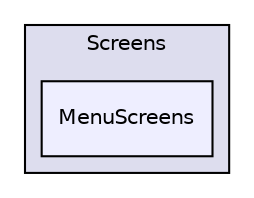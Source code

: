 digraph "D:/Projets/Final-Bomber/1 - Final-Bomber/Final-Bomber/Screens/MenuScreens" {
  compound=true
  node [ fontsize="10", fontname="Helvetica"];
  edge [ labelfontsize="10", labelfontname="Helvetica"];
  subgraph clusterdir_1633dd0d7500a1113555b4d9bc050008 {
    graph [ bgcolor="#ddddee", pencolor="black", label="Screens" fontname="Helvetica", fontsize="10", URL="dir_1633dd0d7500a1113555b4d9bc050008.html"]
  dir_57c4537f81d1bbf7270cd14ee3d0a6b7 [shape=box, label="MenuScreens", style="filled", fillcolor="#eeeeff", pencolor="black", URL="dir_57c4537f81d1bbf7270cd14ee3d0a6b7.html"];
  }
}
